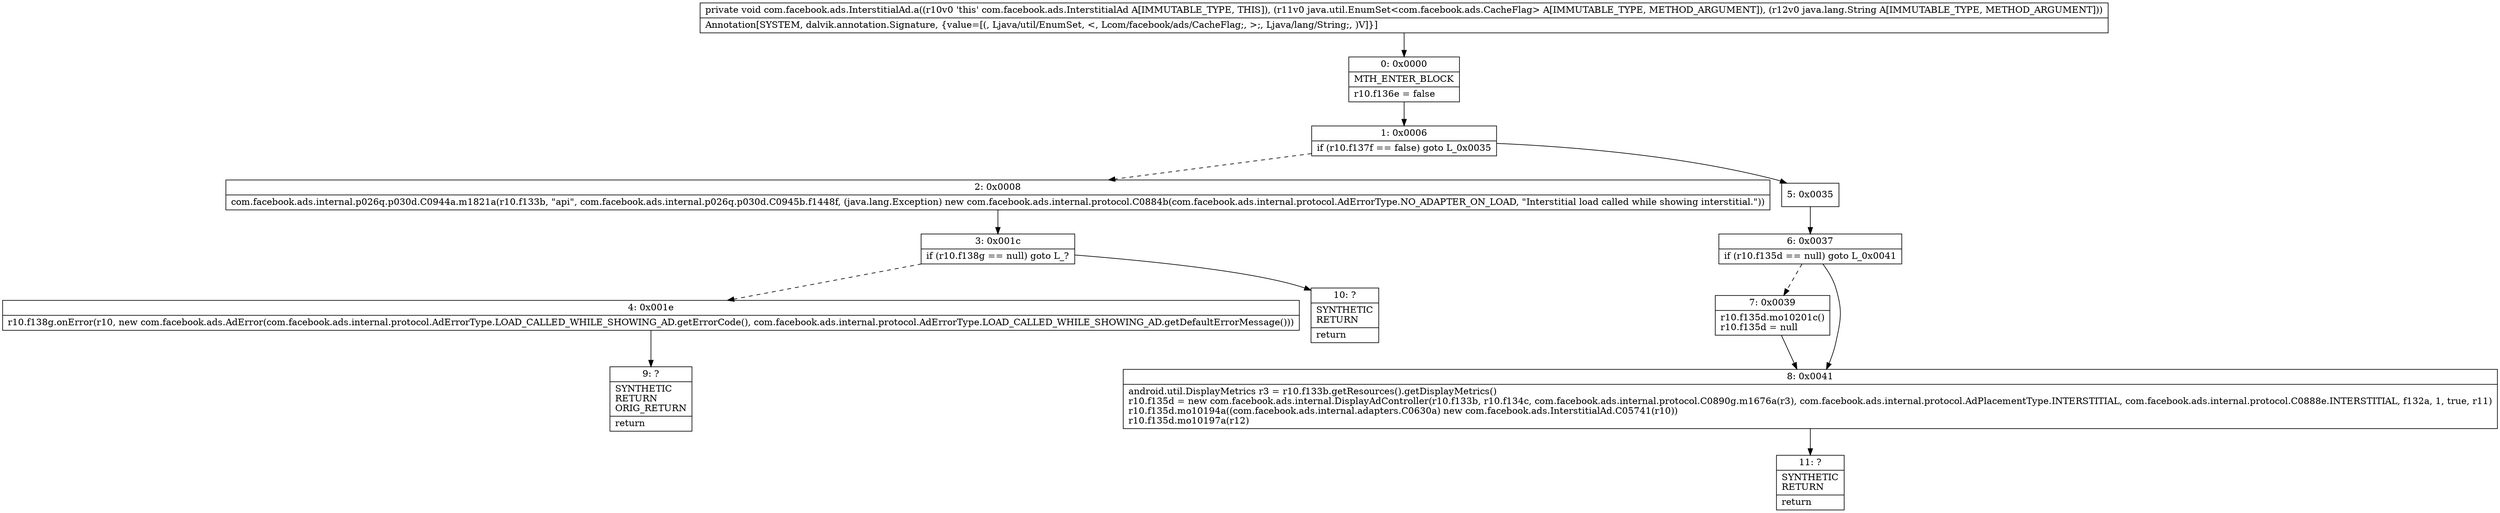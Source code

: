 digraph "CFG forcom.facebook.ads.InterstitialAd.a(Ljava\/util\/EnumSet;Ljava\/lang\/String;)V" {
Node_0 [shape=record,label="{0\:\ 0x0000|MTH_ENTER_BLOCK\l|r10.f136e = false\l}"];
Node_1 [shape=record,label="{1\:\ 0x0006|if (r10.f137f == false) goto L_0x0035\l}"];
Node_2 [shape=record,label="{2\:\ 0x0008|com.facebook.ads.internal.p026q.p030d.C0944a.m1821a(r10.f133b, \"api\", com.facebook.ads.internal.p026q.p030d.C0945b.f1448f, (java.lang.Exception) new com.facebook.ads.internal.protocol.C0884b(com.facebook.ads.internal.protocol.AdErrorType.NO_ADAPTER_ON_LOAD, \"Interstitial load called while showing interstitial.\"))\l}"];
Node_3 [shape=record,label="{3\:\ 0x001c|if (r10.f138g == null) goto L_?\l}"];
Node_4 [shape=record,label="{4\:\ 0x001e|r10.f138g.onError(r10, new com.facebook.ads.AdError(com.facebook.ads.internal.protocol.AdErrorType.LOAD_CALLED_WHILE_SHOWING_AD.getErrorCode(), com.facebook.ads.internal.protocol.AdErrorType.LOAD_CALLED_WHILE_SHOWING_AD.getDefaultErrorMessage()))\l}"];
Node_5 [shape=record,label="{5\:\ 0x0035}"];
Node_6 [shape=record,label="{6\:\ 0x0037|if (r10.f135d == null) goto L_0x0041\l}"];
Node_7 [shape=record,label="{7\:\ 0x0039|r10.f135d.mo10201c()\lr10.f135d = null\l}"];
Node_8 [shape=record,label="{8\:\ 0x0041|android.util.DisplayMetrics r3 = r10.f133b.getResources().getDisplayMetrics()\lr10.f135d = new com.facebook.ads.internal.DisplayAdController(r10.f133b, r10.f134c, com.facebook.ads.internal.protocol.C0890g.m1676a(r3), com.facebook.ads.internal.protocol.AdPlacementType.INTERSTITIAL, com.facebook.ads.internal.protocol.C0888e.INTERSTITIAL, f132a, 1, true, r11)\lr10.f135d.mo10194a((com.facebook.ads.internal.adapters.C0630a) new com.facebook.ads.InterstitialAd.C05741(r10))\lr10.f135d.mo10197a(r12)\l}"];
Node_9 [shape=record,label="{9\:\ ?|SYNTHETIC\lRETURN\lORIG_RETURN\l|return\l}"];
Node_10 [shape=record,label="{10\:\ ?|SYNTHETIC\lRETURN\l|return\l}"];
Node_11 [shape=record,label="{11\:\ ?|SYNTHETIC\lRETURN\l|return\l}"];
MethodNode[shape=record,label="{private void com.facebook.ads.InterstitialAd.a((r10v0 'this' com.facebook.ads.InterstitialAd A[IMMUTABLE_TYPE, THIS]), (r11v0 java.util.EnumSet\<com.facebook.ads.CacheFlag\> A[IMMUTABLE_TYPE, METHOD_ARGUMENT]), (r12v0 java.lang.String A[IMMUTABLE_TYPE, METHOD_ARGUMENT]))  | Annotation[SYSTEM, dalvik.annotation.Signature, \{value=[(, Ljava\/util\/EnumSet, \<, Lcom\/facebook\/ads\/CacheFlag;, \>;, Ljava\/lang\/String;, )V]\}]\l}"];
MethodNode -> Node_0;
Node_0 -> Node_1;
Node_1 -> Node_2[style=dashed];
Node_1 -> Node_5;
Node_2 -> Node_3;
Node_3 -> Node_4[style=dashed];
Node_3 -> Node_10;
Node_4 -> Node_9;
Node_5 -> Node_6;
Node_6 -> Node_7[style=dashed];
Node_6 -> Node_8;
Node_7 -> Node_8;
Node_8 -> Node_11;
}

